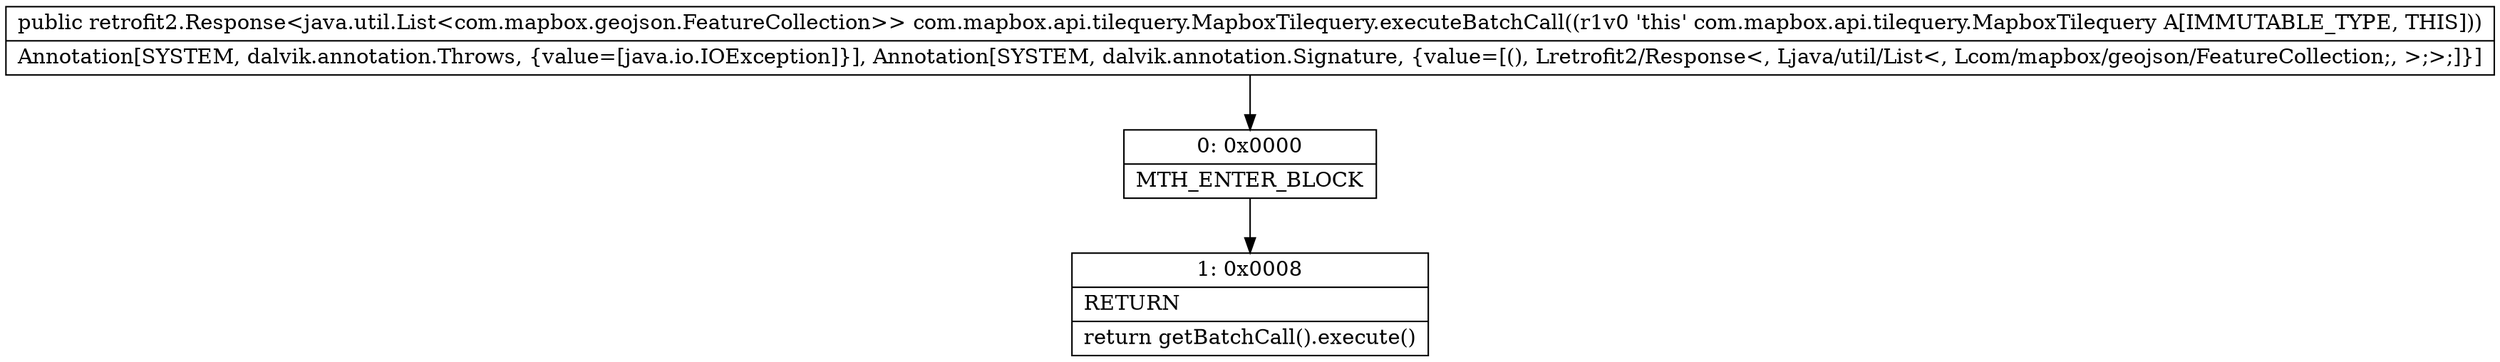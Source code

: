 digraph "CFG forcom.mapbox.api.tilequery.MapboxTilequery.executeBatchCall()Lretrofit2\/Response;" {
Node_0 [shape=record,label="{0\:\ 0x0000|MTH_ENTER_BLOCK\l}"];
Node_1 [shape=record,label="{1\:\ 0x0008|RETURN\l|return getBatchCall().execute()\l}"];
MethodNode[shape=record,label="{public retrofit2.Response\<java.util.List\<com.mapbox.geojson.FeatureCollection\>\> com.mapbox.api.tilequery.MapboxTilequery.executeBatchCall((r1v0 'this' com.mapbox.api.tilequery.MapboxTilequery A[IMMUTABLE_TYPE, THIS]))  | Annotation[SYSTEM, dalvik.annotation.Throws, \{value=[java.io.IOException]\}], Annotation[SYSTEM, dalvik.annotation.Signature, \{value=[(), Lretrofit2\/Response\<, Ljava\/util\/List\<, Lcom\/mapbox\/geojson\/FeatureCollection;, \>;\>;]\}]\l}"];
MethodNode -> Node_0;
Node_0 -> Node_1;
}

